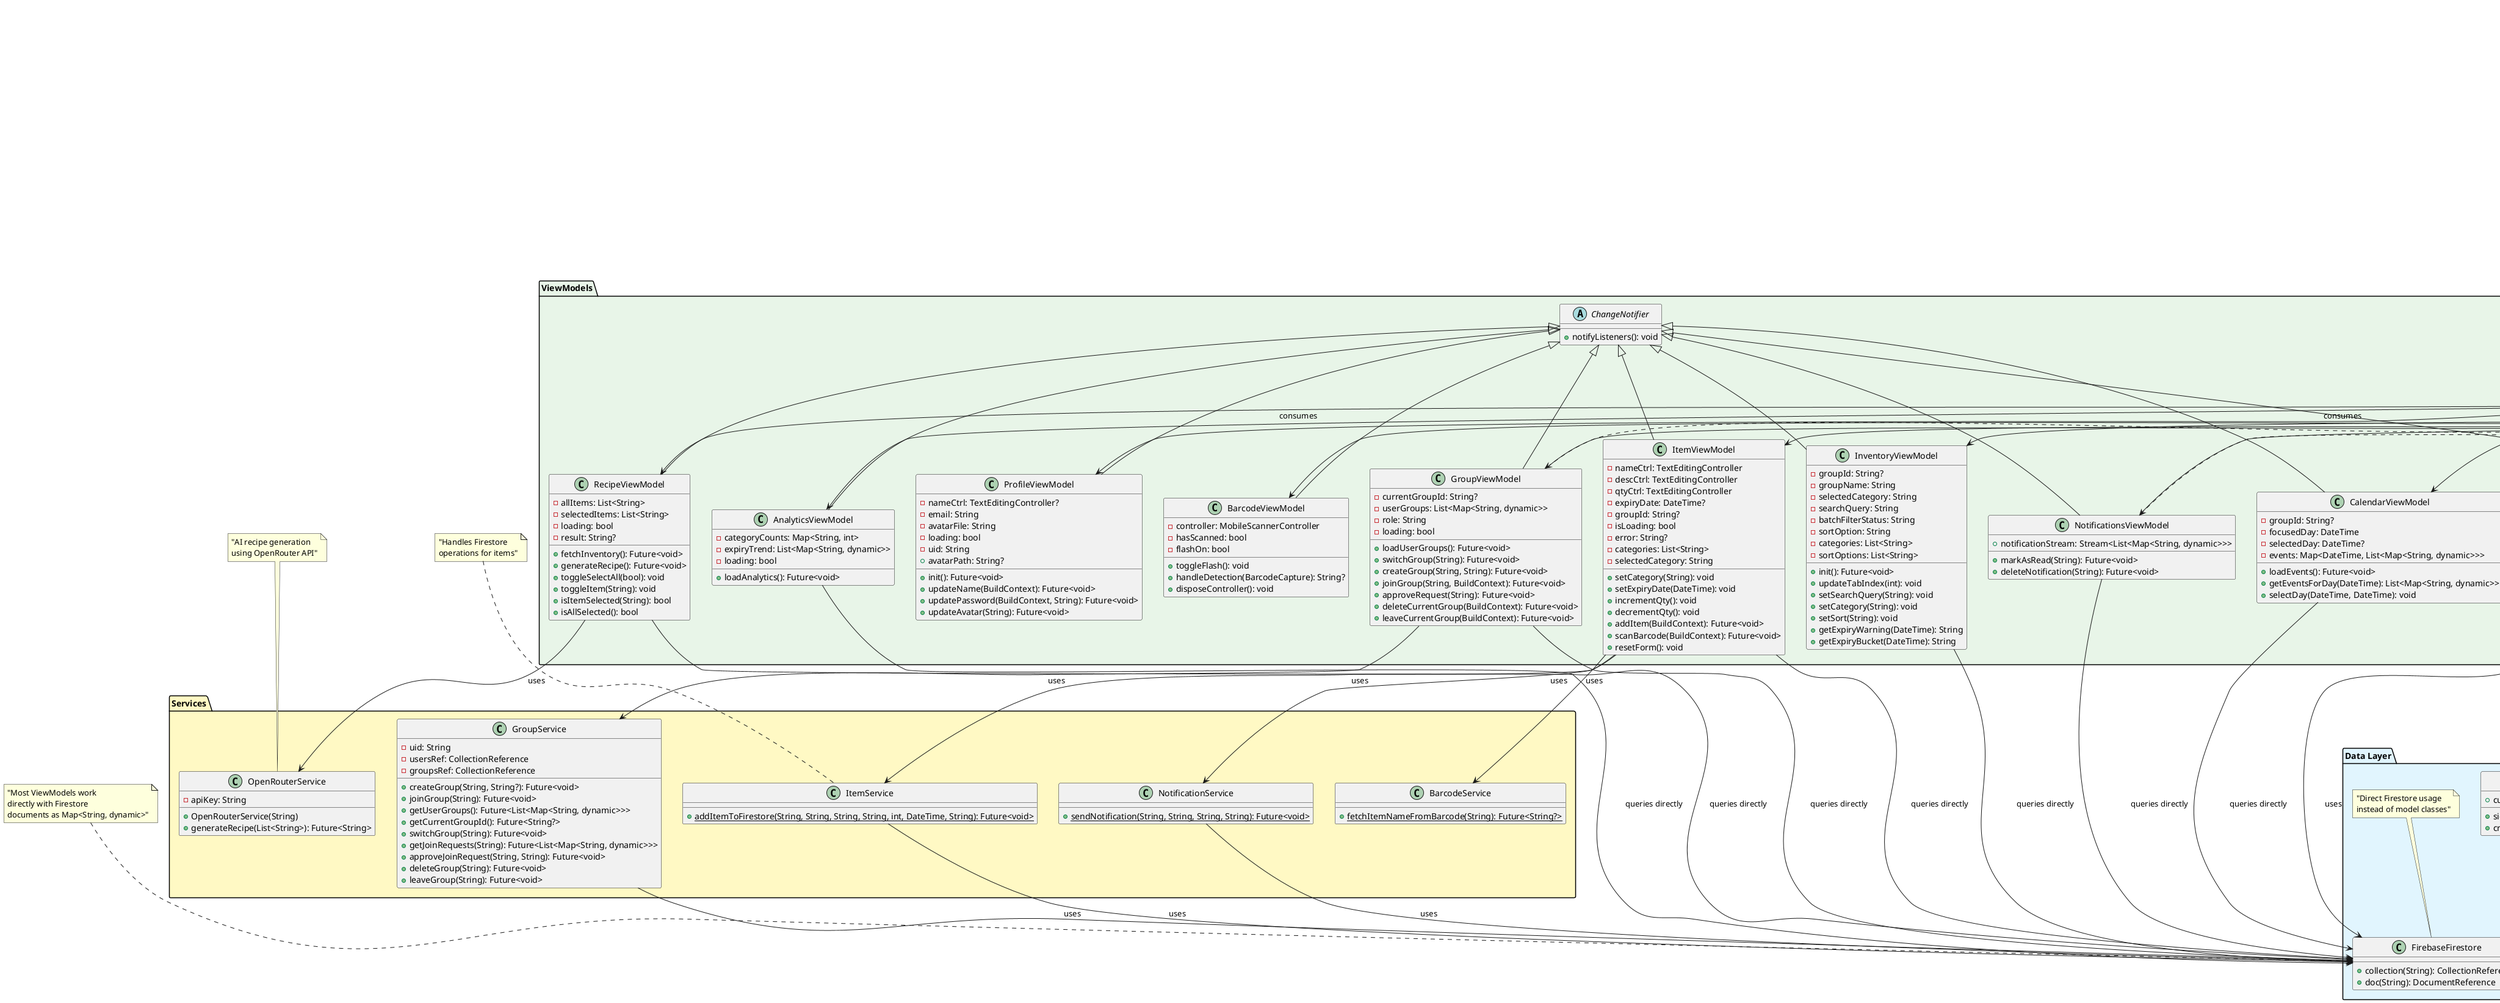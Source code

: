 @startuml Flutter Food Tracking App Class Diagram

!define LIGHTBLUE #E1F5FE
!define LIGHTGREEN #E8F5E8
!define LIGHTYELLOW #FFF9C4
!define LIGHTPINK #FCE4EC
!define LIGHTGRAY #F5F5F5

package "Data Layer" LIGHTBLUE {
  class FirebaseFirestore {
    + collection(String): CollectionReference
    + doc(String): DocumentReference
  }
  
  class FirebaseAuth {
    + currentUser: User?
    + signInWithEmailAndPassword(): Future<UserCredential>
    + createUserWithEmailAndPassword(): Future<UserCredential>
  }

  note top of FirebaseFirestore : "Direct Firestore usage\ninstead of model classes"
}

package "ViewModels" LIGHTGREEN {
  abstract class ChangeNotifier {
    + notifyListeners(): void
  }

  class ItemViewModel extends ChangeNotifier {
    - nameCtrl: TextEditingController
    - descCtrl: TextEditingController
    - qtyCtrl: TextEditingController
    - expiryDate: DateTime?
    - groupId: String?
    - isLoading: bool
    - error: String?
    - categories: List<String>
    - selectedCategory: String
    + setCategory(String): void
    + setExpiryDate(DateTime): void
    + incrementQty(): void
    + decrementQty(): void
    + addItem(BuildContext): Future<void>
    + scanBarcode(BuildContext): Future<void>
    + resetForm(): void
  }

  class GroupViewModel extends ChangeNotifier {
    - currentGroupId: String?
    - userGroups: List<Map<String, dynamic>>
    - role: String
    - loading: bool
    + loadUserGroups(): Future<void>
    + switchGroup(String): Future<void>
    + createGroup(String, String): Future<void>
    + joinGroup(String, BuildContext): Future<void>
    + approveRequest(String): Future<void>
    + deleteCurrentGroup(BuildContext): Future<void>
    + leaveCurrentGroup(BuildContext): Future<void>
  }

  class InventoryViewModel extends ChangeNotifier {
    - groupId: String?
    - groupName: String
    - selectedCategory: String
    - searchQuery: String
    - batchFilterStatus: String
    - sortOption: String
    - categories: List<String>
    - sortOptions: List<String>
    + init(): Future<void>
    + updateTabIndex(int): void
    + setSearchQuery(String): void
    + setCategory(String): void
    + setSort(String): void
    + getExpiryWarning(DateTime): String
    + getExpiryBucket(DateTime): String
  }

  class AuthViewModel extends ChangeNotifier {
    - emailCtrl: TextEditingController
    - passCtrl: TextEditingController
    - nameCtrl: TextEditingController
    - role: String
    - isLoading: bool
    - error: String?
    + login(BuildContext): Future<void>
    + register(BuildContext): Future<void>
    + resetPassword(BuildContext): Future<void>
    + setRole(String): void
  }

  class ProfileViewModel extends ChangeNotifier {
    - nameCtrl: TextEditingController?
    - email: String
    - avatarFile: String
    - loading: bool
    - uid: String
    + init(): Future<void>
    + updateName(BuildContext): Future<void>
    + updatePassword(BuildContext, String): Future<void>
    + updateAvatar(String): Future<void>
    + avatarPath: String?
  }

  class RecipeViewModel extends ChangeNotifier {
    - allItems: List<String>
    - selectedItems: List<String>
    - loading: bool
    - result: String?
    + fetchInventory(): Future<void>
    + generateRecipe(): Future<void>
    + toggleSelectAll(bool): void
    + toggleItem(String): void
    + isItemSelected(String): bool
    + isAllSelected(): bool
  }

  class AnalyticsViewModel extends ChangeNotifier {
    - categoryCounts: Map<String, int>
    - expiryTrend: List<Map<String, dynamic>>
    - loading: bool
    + loadAnalytics(): Future<void>
  }

  class NotificationsViewModel extends ChangeNotifier {
    + notificationStream: Stream<List<Map<String, dynamic>>>
    + markAsRead(String): Future<void>
    + deleteNotification(String): Future<void>
  }

  class CalendarViewModel extends ChangeNotifier {
    - groupId: String?
    - focusedDay: DateTime
    - selectedDay: DateTime?
    - events: Map<DateTime, List<Map<String, dynamic>>>
    + loadEvents(): Future<void>
    + getEventsForDay(DateTime): List<Map<String, dynamic>>
    + selectDay(DateTime, DateTime): void
  }

  class BarcodeViewModel extends ChangeNotifier {
    - controller: MobileScannerController
    - hasScanned: bool
    - flashOn: bool
    + toggleFlash(): void
    + handleDetection(BarcodeCapture): String?
    + disposeController(): void
  }
}

package "Services" LIGHTYELLOW {
  class ItemService {
    + {static} addItemToFirestore(String, String, String, String, int, DateTime, String): Future<void>
  }

  class GroupService {
    - uid: String
    - usersRef: CollectionReference
    - groupsRef: CollectionReference
    + createGroup(String, String?): Future<void>
    + joinGroup(String): Future<void>
    + getUserGroups(): Future<List<Map<String, dynamic>>>
    + getCurrentGroupId(): Future<String?>
    + switchGroup(String): Future<void>
    + getJoinRequests(String): Future<List<Map<String, dynamic>>>
    + approveJoinRequest(String, String): Future<void>
    + deleteGroup(String): Future<void>
    + leaveGroup(String): Future<void>
  }

  class NotificationService {
    + {static} sendNotification(String, String, String, String): Future<void>
  }

  class BarcodeService {
    + {static} fetchItemNameFromBarcode(String): Future<String?>
  }

  class OpenRouterService {
    - apiKey: String
    + OpenRouterService(String)
    + generateRecipe(List<String>): Future<String>
  }
}

package "Screens" LIGHTPINK {
  abstract class StatelessWidget {
    + build(BuildContext): Widget
  }

  abstract class StatefulWidget {
    + createState(): State
  }

  class LoginScreen extends StatelessWidget {
    + build(BuildContext): Widget
  }

  class RegisterScreen extends StatelessWidget {
    + build(BuildContext): Widget
  }

  class HomeScreen extends StatefulWidget {
    - currentIndex: int
    - avatarFile: String?
    - unreadCount: int
    - pages: List<Widget>
    - titles: List<String>
    + createState(): State<HomeScreen>
  }

  class AddItemScreen extends StatelessWidget {
    + build(BuildContext): Widget
  }

  class InventoryScreen extends StatefulWidget {
    + createState(): State<InventoryScreen>
  }

  class GroupScreen extends StatelessWidget {
    + build(BuildContext): Widget
  }

  class ProfileScreen extends StatefulWidget {
    + createState(): State<ProfileScreen>
  }

  class RecipeGeneratorScreen extends StatefulWidget {
    + createState(): State<RecipeGeneratorScreen>
  }

  class AnalyticsScreen extends StatefulWidget {
    + createState(): State<AnalyticsScreen>
  }

  class CalendarScreen extends StatelessWidget {
    + build(BuildContext): Widget
  }

  class BarcodeScanScreen extends StatelessWidget {
    + build(BuildContext): Widget
  }

  class NotificationsScreen extends StatelessWidget {
    + build(BuildContext): Widget
  }
}

package "Widgets" LIGHTGRAY {
  class CustomButton extends StatelessWidget {
    - text: String
    - onPressed: VoidCallback?
    - isLoading: bool
    - type: ButtonType
    - icon: IconData?
    - backgroundColor: Color?
    - textColor: Color?
    - width: double?
    + build(BuildContext): Widget
  }

  class CustomCard extends StatelessWidget {
    - child: Widget
    - padding: EdgeInsetsGeometry?
    - margin: EdgeInsetsGeometry?
    - color: Color?
    - elevation: double?
    - onTap: VoidCallback?
    + build(BuildContext): Widget
  }

  class StatusChip extends StatelessWidget {
    - label: String
    - type: StatusType
    - icon: IconData?
    + build(BuildContext): Widget
  }

  enum ButtonType {
    primary
    secondary
    text
  }

  enum StatusType {
    success
    warning
    error
    info
    neutral
  }
}

package "Theme" LIGHTGRAY {
  class AppTheme {
    + {static} primaryColor: Color
    + {static} primaryLight: Color
    + {static} primaryDark: Color
    + {static} secondaryColor: Color
    + {static} accentColor: Color
    + {static} backgroundColor: Color
    + {static} surfaceColor: Color
    + {static} textPrimary: Color
    + {static} textSecondary: Color
    + {static} successColor: Color
    + {static} warningColor: Color
    + {static} errorColor: Color
    + {static} lightTheme: ThemeData
  }
}

' Relationships
ItemViewModel --> ItemService : uses
ItemViewModel --> BarcodeService : uses
ItemViewModel --> NotificationService : uses
ItemViewModel --> FirebaseFirestore : queries directly

GroupViewModel --> GroupService : uses
GroupViewModel --> FirebaseFirestore : queries directly

InventoryViewModel --> FirebaseFirestore : queries directly
AuthViewModel --> FirebaseAuth : uses
AuthViewModel --> FirebaseFirestore : uses

RecipeViewModel --> OpenRouterService : uses
RecipeViewModel --> FirebaseFirestore : queries directly

AnalyticsViewModel --> FirebaseFirestore : queries directly
CalendarViewModel --> FirebaseFirestore : queries directly
NotificationsViewModel --> FirebaseFirestore : queries directly

ItemService --> FirebaseFirestore : uses
GroupService --> FirebaseFirestore : uses
NotificationService --> FirebaseFirestore : uses

LoginScreen --> AuthViewModel : consumes
RegisterScreen --> AuthViewModel : consumes
AddItemScreen --> ItemViewModel : consumes
InventoryScreen --> InventoryViewModel : consumes
GroupScreen --> GroupViewModel : consumes
ProfileScreen --> ProfileViewModel : consumes
RecipeGeneratorScreen --> RecipeViewModel : consumes
AnalyticsScreen --> AnalyticsViewModel : consumes
CalendarScreen --> CalendarViewModel : consumes
BarcodeScanScreen --> BarcodeViewModel : consumes
NotificationsScreen --> NotificationsViewModel : consumes

HomeScreen --> "multiple" StatefulWidget : contains

CustomButton --> ButtonType : uses
StatusChip --> StatusType : uses

note top of FirebaseFirestore : "Most ViewModels work\ndirectly with Firestore\ndocuments as Map<String, dynamic>"
note top of GroupViewModel : "Manages user groups\nand permissions"
note top of ItemService : "Handles Firestore\noperations for items"
note top of OpenRouterService : "AI recipe generation\nusing OpenRouter API"
note top of NotificationsViewModel : "Works with raw Firestore data\ninstead of model classes"

@enduml
